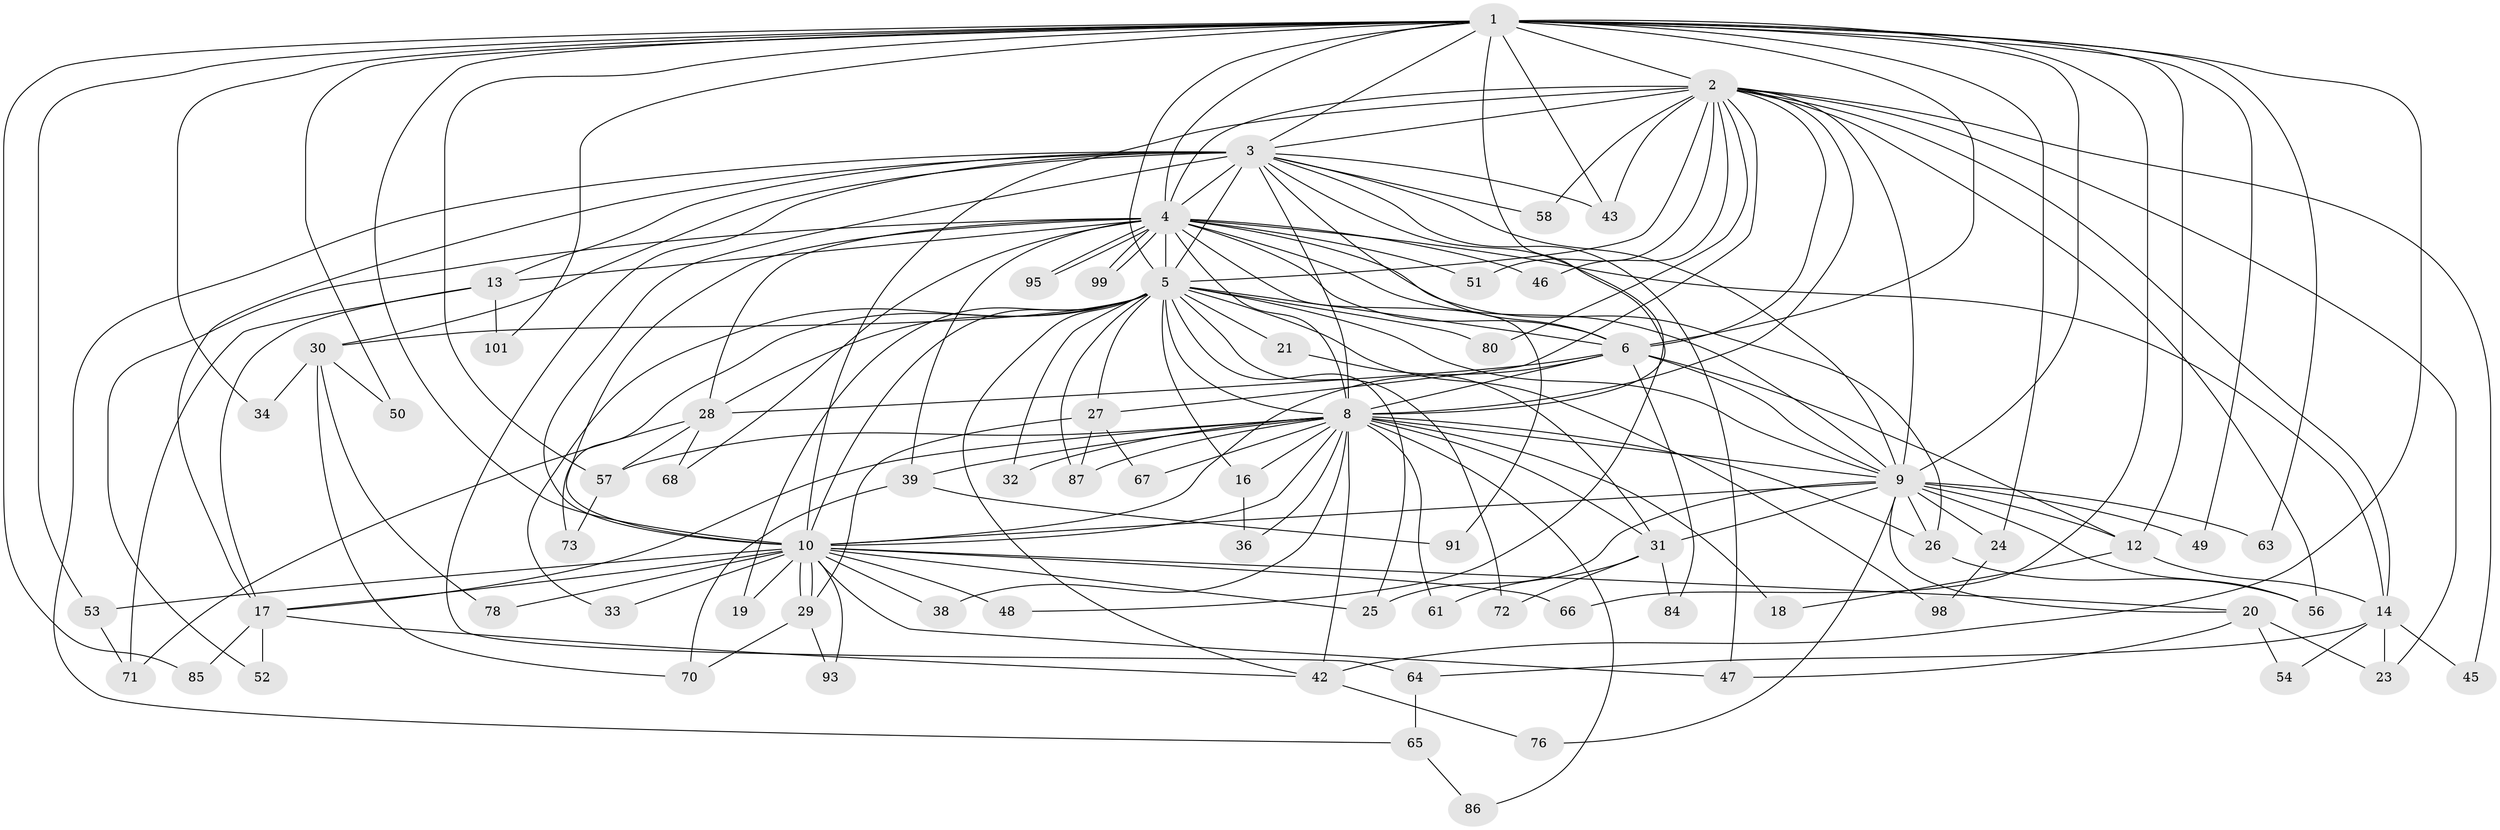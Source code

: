 // Generated by graph-tools (version 1.1) at 2025/23/03/03/25 07:23:46]
// undirected, 72 vertices, 180 edges
graph export_dot {
graph [start="1"]
  node [color=gray90,style=filled];
  1 [super="+35"];
  2 [super="+15"];
  3 [super="+100"];
  4 [super="+11"];
  5 [super="+7"];
  6 [super="+82"];
  8 [super="+89"];
  9 [super="+59"];
  10 [super="+22"];
  12 [super="+37"];
  13 [super="+90"];
  14 [super="+40"];
  16;
  17 [super="+75"];
  18;
  19;
  20;
  21;
  23 [super="+60"];
  24;
  25 [super="+79"];
  26 [super="+55"];
  27 [super="+88"];
  28;
  29 [super="+77"];
  30 [super="+44"];
  31 [super="+41"];
  32;
  33;
  34;
  36;
  38;
  39 [super="+83"];
  42 [super="+69"];
  43 [super="+96"];
  45;
  46;
  47 [super="+74"];
  48;
  49;
  50;
  51 [super="+94"];
  52;
  53;
  54;
  56 [super="+81"];
  57 [super="+62"];
  58;
  61;
  63;
  64;
  65;
  66;
  67;
  68;
  70;
  71 [super="+97"];
  72;
  73;
  76;
  78;
  80;
  84;
  85;
  86;
  87 [super="+92"];
  91;
  93;
  95;
  98;
  99;
  101;
  1 -- 2;
  1 -- 3;
  1 -- 4;
  1 -- 5 [weight=2];
  1 -- 6;
  1 -- 8;
  1 -- 9 [weight=2];
  1 -- 10;
  1 -- 24;
  1 -- 34;
  1 -- 43;
  1 -- 49;
  1 -- 50;
  1 -- 53;
  1 -- 63;
  1 -- 66;
  1 -- 85;
  1 -- 101;
  1 -- 42;
  1 -- 57;
  1 -- 12;
  2 -- 3;
  2 -- 4;
  2 -- 5 [weight=2];
  2 -- 6;
  2 -- 8;
  2 -- 9;
  2 -- 10 [weight=2];
  2 -- 14;
  2 -- 23;
  2 -- 27;
  2 -- 43;
  2 -- 45;
  2 -- 46;
  2 -- 51;
  2 -- 58;
  2 -- 80;
  2 -- 56;
  3 -- 4;
  3 -- 5 [weight=2];
  3 -- 6 [weight=2];
  3 -- 8;
  3 -- 9;
  3 -- 10;
  3 -- 13;
  3 -- 17;
  3 -- 30;
  3 -- 47;
  3 -- 48;
  3 -- 58;
  3 -- 64;
  3 -- 65;
  3 -- 43;
  4 -- 5 [weight=2];
  4 -- 6;
  4 -- 8;
  4 -- 9 [weight=2];
  4 -- 10 [weight=3];
  4 -- 13;
  4 -- 28;
  4 -- 39;
  4 -- 46;
  4 -- 51 [weight=2];
  4 -- 52;
  4 -- 68;
  4 -- 91;
  4 -- 95;
  4 -- 95;
  4 -- 99;
  4 -- 99;
  4 -- 14;
  4 -- 26;
  5 -- 6 [weight=2];
  5 -- 8 [weight=2];
  5 -- 9 [weight=2];
  5 -- 10 [weight=2];
  5 -- 16;
  5 -- 21 [weight=2];
  5 -- 30 [weight=2];
  5 -- 32;
  5 -- 33;
  5 -- 72;
  5 -- 73;
  5 -- 80;
  5 -- 19;
  5 -- 87;
  5 -- 27 [weight=2];
  5 -- 28;
  5 -- 98;
  5 -- 42;
  5 -- 25;
  6 -- 8;
  6 -- 9;
  6 -- 10;
  6 -- 12;
  6 -- 84;
  6 -- 28;
  8 -- 9;
  8 -- 10;
  8 -- 16;
  8 -- 18;
  8 -- 26;
  8 -- 31;
  8 -- 32;
  8 -- 36;
  8 -- 38;
  8 -- 39;
  8 -- 42;
  8 -- 57;
  8 -- 61;
  8 -- 67;
  8 -- 86;
  8 -- 87;
  8 -- 17;
  9 -- 10;
  9 -- 12;
  9 -- 20;
  9 -- 24;
  9 -- 25;
  9 -- 26;
  9 -- 31;
  9 -- 49;
  9 -- 56;
  9 -- 63;
  9 -- 76;
  10 -- 17;
  10 -- 19;
  10 -- 20;
  10 -- 25;
  10 -- 29;
  10 -- 29;
  10 -- 33;
  10 -- 38;
  10 -- 48;
  10 -- 53;
  10 -- 66;
  10 -- 78;
  10 -- 93;
  10 -- 47;
  12 -- 14;
  12 -- 18;
  13 -- 101;
  13 -- 17;
  13 -- 71;
  14 -- 23;
  14 -- 54;
  14 -- 64;
  14 -- 45;
  16 -- 36;
  17 -- 52;
  17 -- 85;
  17 -- 42;
  20 -- 47;
  20 -- 54;
  20 -- 23;
  21 -- 31;
  24 -- 98;
  26 -- 56;
  27 -- 67;
  27 -- 87;
  27 -- 29;
  28 -- 68;
  28 -- 71;
  28 -- 57;
  29 -- 70;
  29 -- 93;
  30 -- 34;
  30 -- 50;
  30 -- 70;
  30 -- 78;
  31 -- 61;
  31 -- 72;
  31 -- 84;
  39 -- 91;
  39 -- 70;
  42 -- 76;
  53 -- 71;
  57 -- 73;
  64 -- 65;
  65 -- 86;
}
